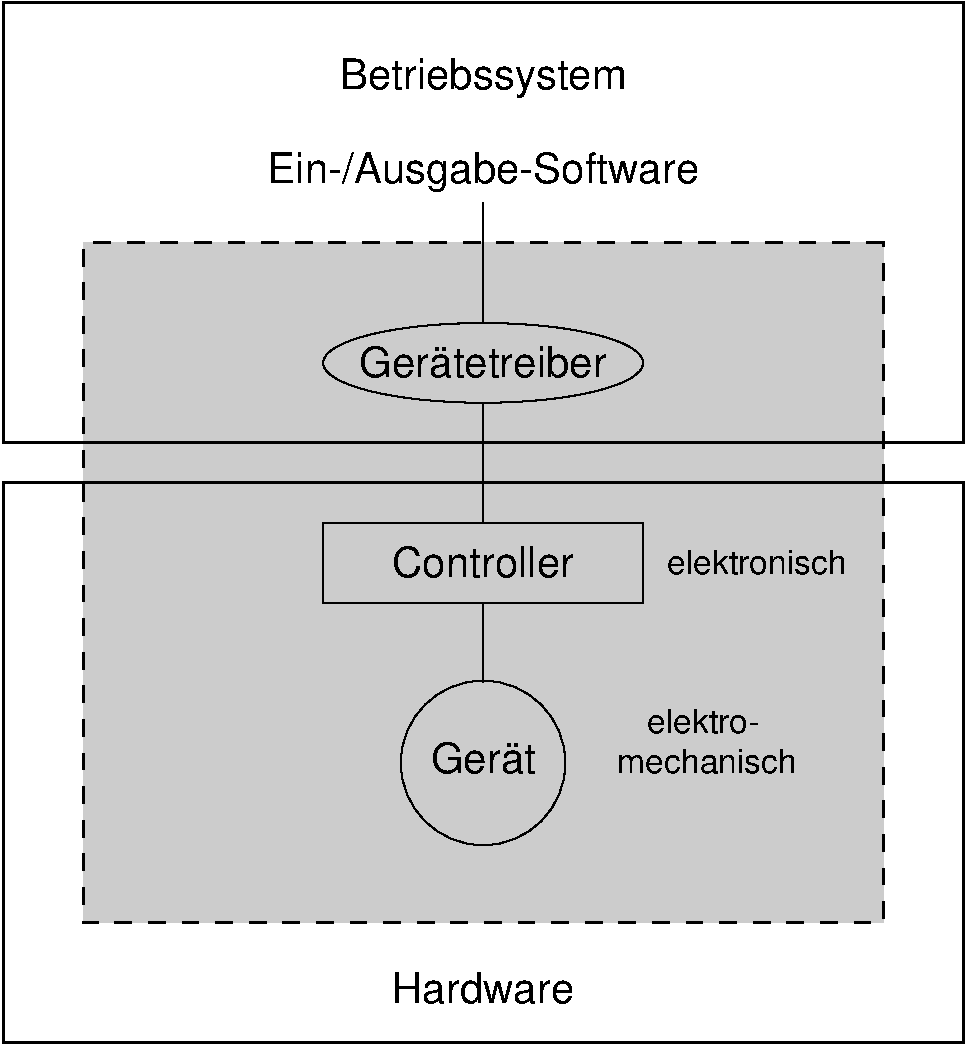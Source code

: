 #FIG 3.2  Produced by xfig version 3.2.9
#encoding: UTF-8
Portrait
Center
Metric
Letter
50.00
Single
-2
1200 2
1 3 0 1 0 7 0 0 -1 4.000 1 0.0000 3714 6572 588 588 3714 6572 4286 6715
1 1 0 1 0 7 0 0 -1 4.000 1 0.0000 3714 3714 1143 285 3714 3714 4857 4000
2 2 0 1 0 7 0 0 -1 4.000 0 0 -1 0 0 5
	 2571 4857 4857 4857 4857 5429 2571 5429 2571 4857
2 1 0 1 0 7 0 0 -1 4.000 0 0 -1 0 0 2
	 3714 2571 3714 3429
2 1 0 1 0 7 0 0 -1 4.000 0 0 -1 0 0 2
	 3714 4000 3714 4857
2 1 0 1 0 7 0 0 -1 4.000 0 0 -1 0 0 2
	 3714 5429 3714 6000
2 2 0 2 0 7 0 0 -1 4.000 0 0 -1 0 0 5
	 285 4572 7143 4572 7143 8572 285 8572 285 4572
2 2 0 2 0 7 0 0 -1 4.000 0 0 -1 0 0 5
	 285 4286 7143 4286 7143 1143 285 1143 285 4286
2 2 1 2 0 0 50 0 4 8.000 0 0 -1 0 0 5
	 6572 2857 857 2857 857 7715 6572 7715 6572 2857
4 1 0 0 0 16 20 0.0000 4 246 1404 3714 8286 Hardware\001
4 1 0 0 0 16 20 0.0000 4 252 1427 3714 5243 Controller\001
4 1 0 0 0 16 20 0.0000 4 310 2234 3714 1757 Betriebssystem\001
4 1 0 0 0 16 20 0.0000 4 320 3383 3714 2428 Ein-/Ausgabe-Software\001
4 1 0 0 0 16 16 0.0000 4 197 867 5286 6357 elektro-\001
4 1 0 0 0 16 16 0.0000 4 198 1386 5314 6643 mechanisch\001
4 1 0 10 0 16 20 0.0000 4 252 1020 3714 6643 Gerät\001
4 1 0 10 0 16 20 0.0000 4 252 2154 3714 3814 Gerätetreiber\001
4 1 0 0 0 16 16 0.0000 4 198 1394 5670 5220 elektronisch\001
